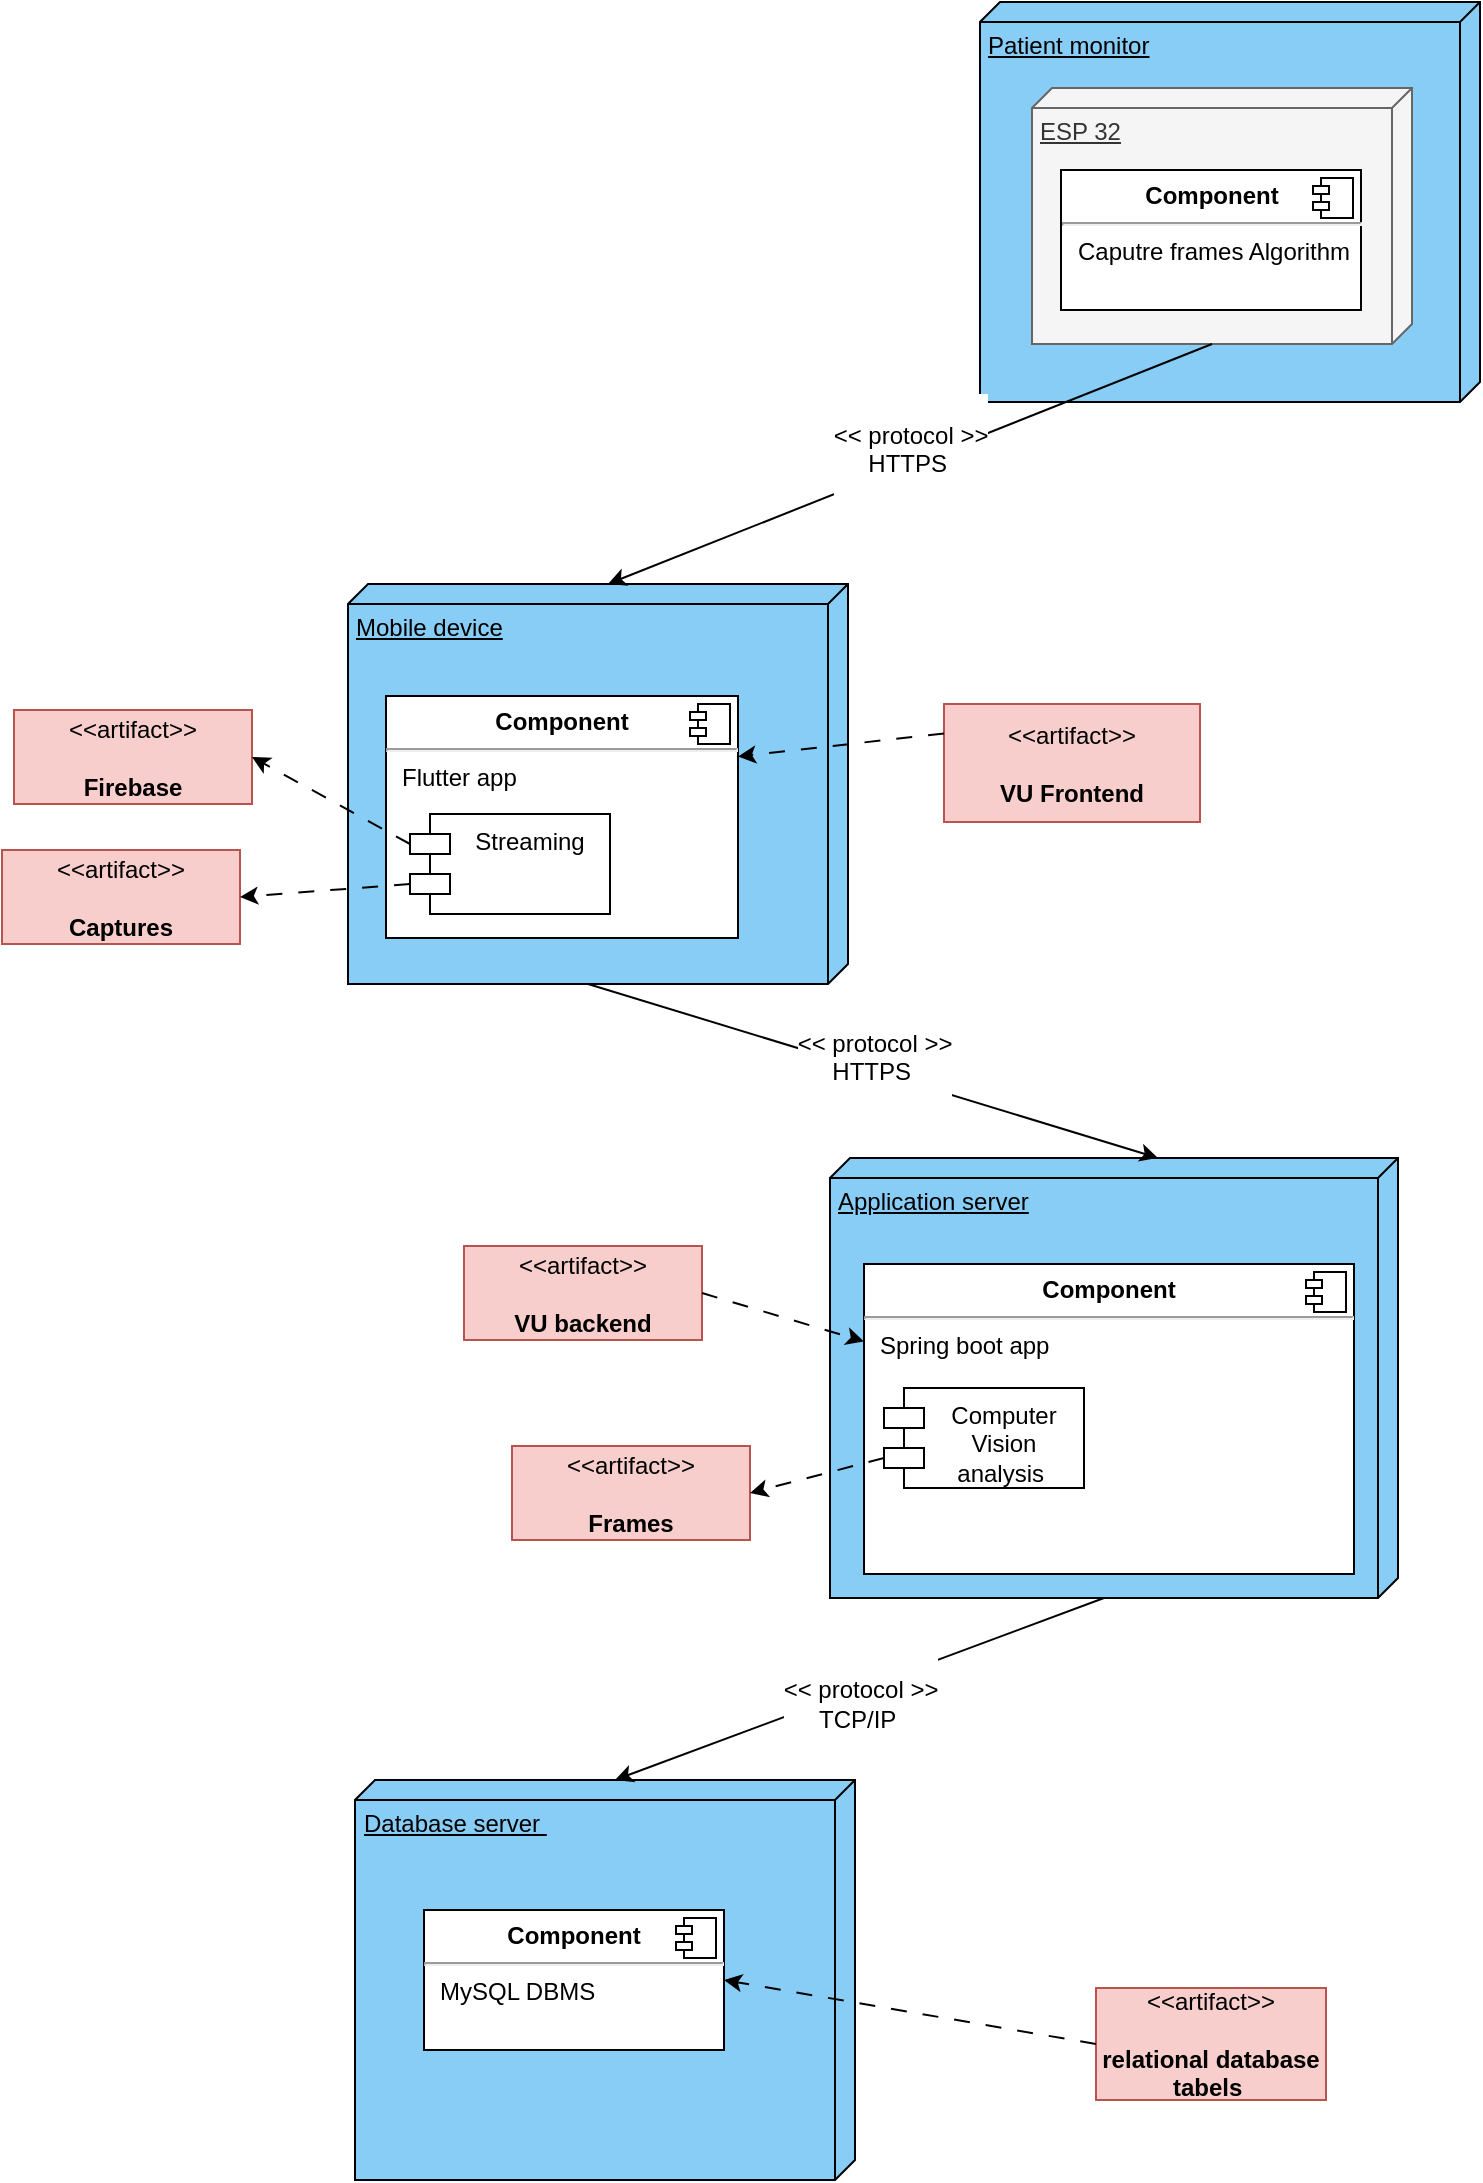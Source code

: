<mxfile version="22.1.2" type="device">
  <diagram name="Page-1" id="a9_DxH8L2p89LA_HIEwt">
    <mxGraphModel dx="1036" dy="606" grid="0" gridSize="10" guides="1" tooltips="1" connect="1" arrows="1" fold="1" page="1" pageScale="1" pageWidth="827" pageHeight="1169" math="0" shadow="0">
      <root>
        <mxCell id="0" />
        <mxCell id="1" parent="0" />
        <mxCell id="58th2_nyHThAoI5Uv8BT-2" value="Patient monitor" style="verticalAlign=top;align=left;spacingTop=8;spacingLeft=2;spacingRight=12;shape=cube;size=10;direction=south;fontStyle=4;html=1;whiteSpace=wrap;fillColor=#88CDF6;fontSize=12;" parent="1" vertex="1">
          <mxGeometry x="511" y="22" width="250" height="200" as="geometry" />
        </mxCell>
        <mxCell id="58th2_nyHThAoI5Uv8BT-3" value="ESP 32" style="verticalAlign=top;align=left;spacingTop=8;spacingLeft=2;spacingRight=12;shape=cube;size=10;direction=south;fontStyle=4;html=1;whiteSpace=wrap;fillColor=#f5f5f5;strokeColor=#666666;fontColor=#333333;fontSize=12;" parent="1" vertex="1">
          <mxGeometry x="537" y="65" width="190" height="128" as="geometry" />
        </mxCell>
        <mxCell id="58th2_nyHThAoI5Uv8BT-4" value="Database server&amp;nbsp;" style="verticalAlign=top;align=left;spacingTop=8;spacingLeft=2;spacingRight=12;shape=cube;size=10;direction=south;fontStyle=4;html=1;whiteSpace=wrap;fillColor=#88CDF6;fontSize=12;" parent="1" vertex="1">
          <mxGeometry x="198.5" y="911" width="250" height="200" as="geometry" />
        </mxCell>
        <mxCell id="58th2_nyHThAoI5Uv8BT-5" value="Application server" style="verticalAlign=top;align=left;spacingTop=8;spacingLeft=2;spacingRight=12;shape=cube;size=10;direction=south;fontStyle=4;html=1;whiteSpace=wrap;fillColor=#88CDF6;fontSize=12;" parent="1" vertex="1">
          <mxGeometry x="436" y="600" width="284" height="220" as="geometry" />
        </mxCell>
        <mxCell id="58th2_nyHThAoI5Uv8BT-8" value="Mobile device" style="verticalAlign=top;align=left;spacingTop=8;spacingLeft=2;spacingRight=12;shape=cube;size=10;direction=south;fontStyle=4;html=1;whiteSpace=wrap;fillColor=#88CDF6;fontSize=12;" parent="1" vertex="1">
          <mxGeometry x="195" y="313" width="250" height="200" as="geometry" />
        </mxCell>
        <mxCell id="58th2_nyHThAoI5Uv8BT-15" value="&amp;lt;&amp;lt;artifact&amp;gt;&amp;gt;&lt;br style=&quot;font-size: 12px;&quot;&gt;&lt;br style=&quot;font-size: 12px;&quot;&gt;&lt;b style=&quot;font-size: 12px;&quot;&gt;relational database tabels&amp;nbsp;&lt;/b&gt;" style="html=1;align=center;verticalAlign=middle;dashed=0;whiteSpace=wrap;fillColor=#f8cecc;strokeColor=#b85450;fontSize=12;" parent="1" vertex="1">
          <mxGeometry x="569" y="1015" width="115" height="56" as="geometry" />
        </mxCell>
        <mxCell id="58th2_nyHThAoI5Uv8BT-16" value="&lt;p style=&quot;margin: 6px 0px 0px; text-align: center; font-size: 12px;&quot;&gt;&lt;b style=&quot;font-size: 12px;&quot;&gt;Component&lt;/b&gt;&lt;/p&gt;&lt;hr style=&quot;font-size: 12px;&quot;&gt;&lt;p style=&quot;margin: 0px 0px 0px 8px; font-size: 12px;&quot;&gt;Spring boot app&lt;/p&gt;" style="align=left;overflow=fill;html=1;dropTarget=0;whiteSpace=wrap;fontSize=12;" parent="1" vertex="1">
          <mxGeometry x="453" y="653" width="245" height="155" as="geometry" />
        </mxCell>
        <mxCell id="58th2_nyHThAoI5Uv8BT-17" value="" style="shape=component;jettyWidth=8;jettyHeight=4;fontSize=12;" parent="58th2_nyHThAoI5Uv8BT-16" vertex="1">
          <mxGeometry x="1" width="20" height="20" relative="1" as="geometry">
            <mxPoint x="-24" y="4" as="offset" />
          </mxGeometry>
        </mxCell>
        <mxCell id="58th2_nyHThAoI5Uv8BT-18" value="&amp;lt;&amp;lt;artifact&amp;gt;&amp;gt;&lt;br style=&quot;font-size: 12px;&quot;&gt;&lt;br style=&quot;font-size: 12px;&quot;&gt;&lt;b style=&quot;font-size: 12px;&quot;&gt;VU backend&lt;/b&gt;" style="html=1;align=center;verticalAlign=middle;dashed=0;whiteSpace=wrap;fillColor=#f8cecc;strokeColor=#b85450;fontSize=12;" parent="1" vertex="1">
          <mxGeometry x="253" y="644" width="119" height="47" as="geometry" />
        </mxCell>
        <mxCell id="58th2_nyHThAoI5Uv8BT-19" value="&lt;p style=&quot;margin: 6px 0px 0px; text-align: center; font-size: 12px;&quot;&gt;&lt;b style=&quot;font-size: 12px;&quot;&gt;Component&lt;/b&gt;&lt;/p&gt;&lt;hr style=&quot;font-size: 12px;&quot;&gt;&lt;p style=&quot;margin: 0px 0px 0px 8px; font-size: 12px;&quot;&gt;Caputre frames Algorithm&lt;/p&gt;" style="align=left;overflow=fill;html=1;dropTarget=0;whiteSpace=wrap;fontSize=12;" parent="1" vertex="1">
          <mxGeometry x="551.5" y="106" width="150" height="70" as="geometry" />
        </mxCell>
        <mxCell id="58th2_nyHThAoI5Uv8BT-20" value="" style="shape=component;jettyWidth=8;jettyHeight=4;fontSize=12;" parent="58th2_nyHThAoI5Uv8BT-19" vertex="1">
          <mxGeometry x="1" width="20" height="20" relative="1" as="geometry">
            <mxPoint x="-24" y="4" as="offset" />
          </mxGeometry>
        </mxCell>
        <mxCell id="58th2_nyHThAoI5Uv8BT-22" value="&lt;p style=&quot;margin: 6px 0px 0px; text-align: center; font-size: 12px;&quot;&gt;&lt;b style=&quot;font-size: 12px;&quot;&gt;Component&lt;/b&gt;&lt;/p&gt;&lt;hr style=&quot;font-size: 12px;&quot;&gt;&lt;p style=&quot;margin: 0px 0px 0px 8px; font-size: 12px;&quot;&gt;Flutter app&lt;/p&gt;" style="align=left;overflow=fill;html=1;dropTarget=0;whiteSpace=wrap;fontSize=12;" parent="1" vertex="1">
          <mxGeometry x="214" y="369" width="176" height="121" as="geometry" />
        </mxCell>
        <mxCell id="58th2_nyHThAoI5Uv8BT-23" value="" style="shape=component;jettyWidth=8;jettyHeight=4;fontSize=12;" parent="58th2_nyHThAoI5Uv8BT-22" vertex="1">
          <mxGeometry x="1" width="20" height="20" relative="1" as="geometry">
            <mxPoint x="-24" y="4" as="offset" />
          </mxGeometry>
        </mxCell>
        <mxCell id="58th2_nyHThAoI5Uv8BT-24" value="&amp;lt;&amp;lt;artifact&amp;gt;&amp;gt;&lt;br style=&quot;font-size: 12px;&quot;&gt;&lt;br style=&quot;font-size: 12px;&quot;&gt;&lt;b style=&quot;font-size: 12px;&quot;&gt;VU Frontend&lt;/b&gt;" style="html=1;align=center;verticalAlign=middle;dashed=0;whiteSpace=wrap;fillColor=#f8cecc;strokeColor=#b85450;fontSize=12;" parent="1" vertex="1">
          <mxGeometry x="493" y="373" width="128" height="59" as="geometry" />
        </mxCell>
        <mxCell id="58th2_nyHThAoI5Uv8BT-25" value="&lt;p style=&quot;margin: 6px 0px 0px; text-align: center; font-size: 12px;&quot;&gt;&lt;b style=&quot;font-size: 12px;&quot;&gt;Component&lt;/b&gt;&lt;/p&gt;&lt;hr style=&quot;font-size: 12px;&quot;&gt;&lt;p style=&quot;margin: 0px 0px 0px 8px; font-size: 12px;&quot;&gt;MySQL DBMS&lt;/p&gt;&lt;p style=&quot;margin: 0px 0px 0px 8px; font-size: 12px;&quot;&gt;&lt;br style=&quot;font-size: 12px;&quot;&gt;&lt;/p&gt;" style="align=left;overflow=fill;html=1;dropTarget=0;whiteSpace=wrap;fontSize=12;" parent="1" vertex="1">
          <mxGeometry x="233" y="976" width="150" height="70" as="geometry" />
        </mxCell>
        <mxCell id="58th2_nyHThAoI5Uv8BT-26" value="" style="shape=component;jettyWidth=8;jettyHeight=4;fontSize=12;" parent="58th2_nyHThAoI5Uv8BT-25" vertex="1">
          <mxGeometry x="1" width="20" height="20" relative="1" as="geometry">
            <mxPoint x="-24" y="4" as="offset" />
          </mxGeometry>
        </mxCell>
        <mxCell id="58th2_nyHThAoI5Uv8BT-28" value="&amp;lt;&amp;lt;artifact&amp;gt;&amp;gt;&lt;br style=&quot;font-size: 12px;&quot;&gt;&lt;br style=&quot;font-size: 12px;&quot;&gt;&lt;b style=&quot;font-size: 12px;&quot;&gt;Firebase&lt;/b&gt;" style="html=1;align=center;verticalAlign=middle;dashed=0;whiteSpace=wrap;fillColor=#f8cecc;strokeColor=#b85450;fontSize=12;" parent="1" vertex="1">
          <mxGeometry x="28" y="376" width="119" height="47" as="geometry" />
        </mxCell>
        <mxCell id="58th2_nyHThAoI5Uv8BT-34" value="&#xa;&lt;span style=&quot;color: rgb(0, 0, 0); font-family: Helvetica; font-size: 12px; font-style: normal; font-variant-ligatures: normal; font-variant-caps: normal; font-weight: 400; letter-spacing: normal; orphans: 2; text-align: center; text-indent: 0px; text-transform: none; widows: 2; word-spacing: 0px; -webkit-text-stroke-width: 0px; background-color: rgb(255, 255, 255); text-decoration-thickness: initial; text-decoration-style: initial; text-decoration-color: initial; float: none; display: inline !important;&quot;&gt;&amp;lt;&amp;lt; protocol &amp;gt;&amp;gt;&lt;/span&gt;&lt;br style=&quot;border-color: var(--border-color); color: rgb(0, 0, 0); font-family: Helvetica; font-size: 12px; font-style: normal; font-variant-ligatures: normal; font-variant-caps: normal; font-weight: 400; letter-spacing: normal; orphans: 2; text-align: center; text-indent: 0px; text-transform: none; widows: 2; word-spacing: 0px; -webkit-text-stroke-width: 0px; text-decoration-thickness: initial; text-decoration-style: initial; text-decoration-color: initial;&quot;&gt;&lt;span style=&quot;color: rgb(0, 0, 0); font-family: Helvetica; font-size: 12px; font-style: normal; font-variant-ligatures: normal; font-variant-caps: normal; font-weight: 400; letter-spacing: normal; orphans: 2; text-align: center; text-indent: 0px; text-transform: none; widows: 2; word-spacing: 0px; -webkit-text-stroke-width: 0px; background-color: rgb(255, 255, 255); text-decoration-thickness: initial; text-decoration-style: initial; text-decoration-color: initial; float: none; display: inline !important;&quot;&gt;HTTPS&amp;nbsp;&lt;/span&gt;&#xa;&#xa;" style="endArrow=classic;html=1;rounded=0;exitX=0;exitY=0;exitDx=200;exitDy=130;exitPerimeter=0;entryX=0;entryY=0;entryDx=0;entryDy=120;entryPerimeter=0;fontSize=12;" parent="1" source="58th2_nyHThAoI5Uv8BT-8" target="58th2_nyHThAoI5Uv8BT-5" edge="1">
          <mxGeometry width="50" height="50" relative="1" as="geometry">
            <mxPoint x="376" y="358" as="sourcePoint" />
            <mxPoint x="426" y="308" as="targetPoint" />
          </mxGeometry>
        </mxCell>
        <mxCell id="58th2_nyHThAoI5Uv8BT-35" value="&lt;br style=&quot;font-size: 12px;&quot;&gt;&lt;span style=&quot;color: rgb(0, 0, 0); font-family: Helvetica; font-size: 12px; font-style: normal; font-variant-ligatures: normal; font-variant-caps: normal; font-weight: 400; letter-spacing: normal; orphans: 2; text-align: center; text-indent: 0px; text-transform: none; widows: 2; word-spacing: 0px; -webkit-text-stroke-width: 0px; background-color: rgb(255, 255, 255); text-decoration-thickness: initial; text-decoration-style: initial; text-decoration-color: initial; float: none; display: inline !important;&quot;&gt;&amp;lt;&amp;lt; protocol &amp;gt;&amp;gt;&lt;/span&gt;&lt;br style=&quot;border-color: var(--border-color); color: rgb(0, 0, 0); font-family: Helvetica; font-size: 12px; font-style: normal; font-variant-ligatures: normal; font-variant-caps: normal; font-weight: 400; letter-spacing: normal; orphans: 2; text-align: center; text-indent: 0px; text-transform: none; widows: 2; word-spacing: 0px; -webkit-text-stroke-width: 0px; text-decoration-thickness: initial; text-decoration-style: initial; text-decoration-color: initial;&quot;&gt;&lt;span style=&quot;color: rgb(0, 0, 0); font-family: Helvetica; font-size: 12px; font-style: normal; font-variant-ligatures: normal; font-variant-caps: normal; font-weight: 400; letter-spacing: normal; orphans: 2; text-align: center; text-indent: 0px; text-transform: none; widows: 2; word-spacing: 0px; -webkit-text-stroke-width: 0px; background-color: rgb(255, 255, 255); text-decoration-thickness: initial; text-decoration-style: initial; text-decoration-color: initial; float: none; display: inline !important;&quot;&gt;TCP/IP&amp;nbsp;&lt;/span&gt;&lt;br style=&quot;font-size: 12px;&quot;&gt;" style="endArrow=classic;html=1;rounded=0;exitX=0;exitY=0;exitDx=220;exitDy=147;exitPerimeter=0;entryX=0;entryY=0;entryDx=0;entryDy=120;entryPerimeter=0;fontSize=12;" parent="1" source="58th2_nyHThAoI5Uv8BT-5" target="58th2_nyHThAoI5Uv8BT-4" edge="1">
          <mxGeometry width="50" height="50" relative="1" as="geometry">
            <mxPoint x="280" y="530" as="sourcePoint" />
            <mxPoint x="576" y="610" as="targetPoint" />
          </mxGeometry>
        </mxCell>
        <mxCell id="58th2_nyHThAoI5Uv8BT-36" value="&#xa;&lt;span style=&quot;color: rgb(0, 0, 0); font-family: Helvetica; font-size: 12px; font-style: normal; font-variant-ligatures: normal; font-variant-caps: normal; font-weight: 400; letter-spacing: normal; orphans: 2; text-align: center; text-indent: 0px; text-transform: none; widows: 2; word-spacing: 0px; -webkit-text-stroke-width: 0px; background-color: rgb(255, 255, 255); text-decoration-thickness: initial; text-decoration-style: initial; text-decoration-color: initial; float: none; display: inline !important;&quot;&gt;&amp;lt;&amp;lt; protocol &amp;gt;&amp;gt;&lt;/span&gt;&lt;br style=&quot;border-color: var(--border-color); color: rgb(0, 0, 0); font-family: Helvetica; font-size: 12px; font-style: normal; font-variant-ligatures: normal; font-variant-caps: normal; font-weight: 400; letter-spacing: normal; orphans: 2; text-align: center; text-indent: 0px; text-transform: none; widows: 2; word-spacing: 0px; -webkit-text-stroke-width: 0px; text-decoration-thickness: initial; text-decoration-style: initial; text-decoration-color: initial;&quot;&gt;&lt;span style=&quot;color: rgb(0, 0, 0); font-family: Helvetica; font-size: 12px; font-style: normal; font-variant-ligatures: normal; font-variant-caps: normal; font-weight: 400; letter-spacing: normal; orphans: 2; text-align: center; text-indent: 0px; text-transform: none; widows: 2; word-spacing: 0px; -webkit-text-stroke-width: 0px; background-color: rgb(255, 255, 255); text-decoration-thickness: initial; text-decoration-style: initial; text-decoration-color: initial; float: none; display: inline !important;&quot;&gt;HTTPS&amp;nbsp;&lt;/span&gt;&#xa;&#xa;" style="endArrow=classic;html=1;rounded=0;exitX=0;exitY=0;exitDx=128;exitDy=100;entryX=0;entryY=0;entryDx=0;entryDy=120;exitPerimeter=0;entryPerimeter=0;fontSize=12;" parent="1" source="58th2_nyHThAoI5Uv8BT-3" target="58th2_nyHThAoI5Uv8BT-8" edge="1">
          <mxGeometry width="50" height="50" relative="1" as="geometry">
            <mxPoint x="280" y="530" as="sourcePoint" />
            <mxPoint x="576" y="610" as="targetPoint" />
          </mxGeometry>
        </mxCell>
        <mxCell id="58th2_nyHThAoI5Uv8BT-37" value="" style="endArrow=classic;html=1;rounded=0;entryX=1;entryY=0.5;entryDx=0;entryDy=0;exitX=0;exitY=0;exitDx=0;exitDy=15;dashed=1;dashPattern=8 8;exitPerimeter=0;fontSize=12;" parent="1" source="58th2_nyHThAoI5Uv8BT-41" target="58th2_nyHThAoI5Uv8BT-28" edge="1">
          <mxGeometry width="50" height="50" relative="1" as="geometry">
            <mxPoint x="376" y="476" as="sourcePoint" />
            <mxPoint x="426" y="426" as="targetPoint" />
          </mxGeometry>
        </mxCell>
        <mxCell id="58th2_nyHThAoI5Uv8BT-40" value="Computer Vision analysis&amp;nbsp;" style="shape=module;align=left;spacingLeft=20;align=center;verticalAlign=top;whiteSpace=wrap;html=1;fontSize=12;" parent="1" vertex="1">
          <mxGeometry x="463" y="715" width="100" height="50" as="geometry" />
        </mxCell>
        <mxCell id="58th2_nyHThAoI5Uv8BT-41" value="Streaming" style="shape=module;align=left;spacingLeft=20;align=center;verticalAlign=top;whiteSpace=wrap;html=1;fontSize=12;" parent="1" vertex="1">
          <mxGeometry x="226" y="428" width="100" height="50" as="geometry" />
        </mxCell>
        <mxCell id="58th2_nyHThAoI5Uv8BT-42" value="&amp;lt;&amp;lt;artifact&amp;gt;&amp;gt;&lt;br style=&quot;font-size: 12px;&quot;&gt;&lt;br style=&quot;font-size: 12px;&quot;&gt;&lt;b style=&quot;font-size: 12px;&quot;&gt;Captures&lt;/b&gt;" style="html=1;align=center;verticalAlign=middle;dashed=0;whiteSpace=wrap;fillColor=#f8cecc;strokeColor=#b85450;fontSize=12;" parent="1" vertex="1">
          <mxGeometry x="22" y="446" width="119" height="47" as="geometry" />
        </mxCell>
        <mxCell id="58th2_nyHThAoI5Uv8BT-43" value="" style="endArrow=classic;html=1;rounded=0;entryX=1;entryY=0.5;entryDx=0;entryDy=0;exitX=0;exitY=0;exitDx=0;exitDy=35;dashed=1;dashPattern=8 8;exitPerimeter=0;fontSize=12;" parent="1" source="58th2_nyHThAoI5Uv8BT-41" target="58th2_nyHThAoI5Uv8BT-42" edge="1">
          <mxGeometry width="50" height="50" relative="1" as="geometry">
            <mxPoint x="236" y="453" as="sourcePoint" />
            <mxPoint x="157" y="410" as="targetPoint" />
          </mxGeometry>
        </mxCell>
        <mxCell id="58th2_nyHThAoI5Uv8BT-44" value="&amp;lt;&amp;lt;artifact&amp;gt;&amp;gt;&lt;br style=&quot;font-size: 12px;&quot;&gt;&lt;br style=&quot;font-size: 12px;&quot;&gt;&lt;b style=&quot;font-size: 12px;&quot;&gt;Frames&lt;/b&gt;" style="html=1;align=center;verticalAlign=middle;dashed=0;whiteSpace=wrap;fillColor=#f8cecc;strokeColor=#b85450;fontSize=12;" parent="1" vertex="1">
          <mxGeometry x="277" y="744" width="119" height="47" as="geometry" />
        </mxCell>
        <mxCell id="58th2_nyHThAoI5Uv8BT-45" value="" style="endArrow=classic;html=1;rounded=0;entryX=1;entryY=0.5;entryDx=0;entryDy=0;exitX=0;exitY=0;exitDx=0;exitDy=35;dashed=1;dashPattern=8 8;exitPerimeter=0;fontSize=12;" parent="1" source="58th2_nyHThAoI5Uv8BT-40" target="58th2_nyHThAoI5Uv8BT-44" edge="1">
          <mxGeometry width="50" height="50" relative="1" as="geometry">
            <mxPoint x="488" y="685" as="sourcePoint" />
            <mxPoint x="419" y="632" as="targetPoint" />
          </mxGeometry>
        </mxCell>
        <mxCell id="58th2_nyHThAoI5Uv8BT-46" value="" style="endArrow=classic;html=1;rounded=0;entryX=1;entryY=0.5;entryDx=0;entryDy=0;exitX=0;exitY=0.5;exitDx=0;exitDy=0;dashed=1;dashPattern=8 8;fontSize=12;" parent="1" source="58th2_nyHThAoI5Uv8BT-15" target="58th2_nyHThAoI5Uv8BT-25" edge="1">
          <mxGeometry width="50" height="50" relative="1" as="geometry">
            <mxPoint x="473" y="760" as="sourcePoint" />
            <mxPoint x="406" y="778" as="targetPoint" />
          </mxGeometry>
        </mxCell>
        <mxCell id="58th2_nyHThAoI5Uv8BT-47" value="" style="endArrow=classic;html=1;rounded=0;entryX=0;entryY=0.25;entryDx=0;entryDy=0;exitX=1;exitY=0.5;exitDx=0;exitDy=0;dashed=1;dashPattern=8 8;fontSize=12;" parent="1" source="58th2_nyHThAoI5Uv8BT-18" target="58th2_nyHThAoI5Uv8BT-16" edge="1">
          <mxGeometry width="50" height="50" relative="1" as="geometry">
            <mxPoint x="473" y="760" as="sourcePoint" />
            <mxPoint x="406" y="778" as="targetPoint" />
          </mxGeometry>
        </mxCell>
        <mxCell id="58th2_nyHThAoI5Uv8BT-48" value="" style="endArrow=classic;html=1;rounded=0;entryX=1;entryY=0.25;entryDx=0;entryDy=0;exitX=0;exitY=0.25;exitDx=0;exitDy=0;dashed=1;dashPattern=8 8;fontSize=12;" parent="1" source="58th2_nyHThAoI5Uv8BT-24" target="58th2_nyHThAoI5Uv8BT-22" edge="1">
          <mxGeometry width="50" height="50" relative="1" as="geometry">
            <mxPoint x="382" y="678" as="sourcePoint" />
            <mxPoint x="463" y="702" as="targetPoint" />
          </mxGeometry>
        </mxCell>
      </root>
    </mxGraphModel>
  </diagram>
</mxfile>
